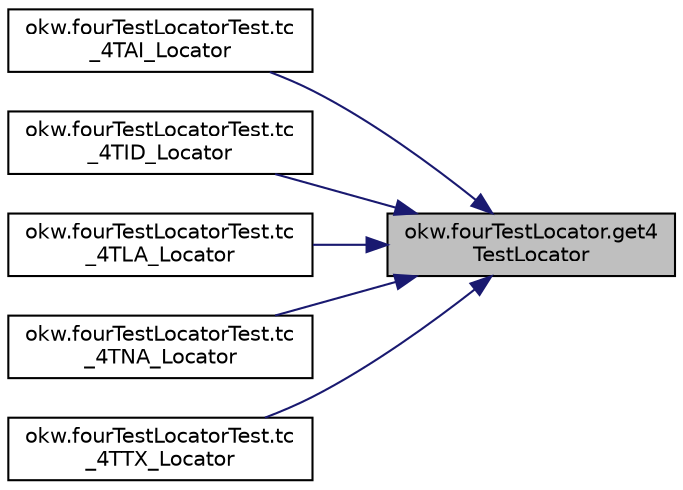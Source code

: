 digraph "okw.fourTestLocator.get4TestLocator"
{
 // INTERACTIVE_SVG=YES
 // LATEX_PDF_SIZE
  edge [fontname="Helvetica",fontsize="10",labelfontname="Helvetica",labelfontsize="10"];
  node [fontname="Helvetica",fontsize="10",shape=record];
  rankdir="RL";
  Node1 [label="okw.fourTestLocator.get4\lTestLocator",height=0.2,width=0.4,color="black", fillcolor="grey75", style="filled", fontcolor="black",tooltip="Erzeugt einen locator aus dem gegebenen Wert, wenn fspL mit \"4T!\", \"4T:\" oder \"4T?..."];
  Node1 -> Node2 [dir="back",color="midnightblue",fontsize="10",style="solid",fontname="Helvetica"];
  Node2 [label="okw.fourTestLocatorTest.tc\l_4TAI_Locator",height=0.2,width=0.4,color="black", fillcolor="white", style="filled",URL="$classokw_1_1four_test_locator_test.html#afd7e03b1716f8778532c9089a8adde93",tooltip="Suche Element mit Text und hole textfeld dazu."];
  Node1 -> Node3 [dir="back",color="midnightblue",fontsize="10",style="solid",fontname="Helvetica"];
  Node3 [label="okw.fourTestLocatorTest.tc\l_4TID_Locator",height=0.2,width=0.4,color="black", fillcolor="white", style="filled",URL="$classokw_1_1four_test_locator_test.html#aa5af217c5a471366edda056112823d41",tooltip="Suche Element mit Text und hole textfeld dazu."];
  Node1 -> Node4 [dir="back",color="midnightblue",fontsize="10",style="solid",fontname="Helvetica"];
  Node4 [label="okw.fourTestLocatorTest.tc\l_4TLA_Locator",height=0.2,width=0.4,color="black", fillcolor="white", style="filled",URL="$classokw_1_1four_test_locator_test.html#a7aeb836976c9e9891887684bb860d02c",tooltip="Suche Label mit Text und hole textfeld dazu."];
  Node1 -> Node5 [dir="back",color="midnightblue",fontsize="10",style="solid",fontname="Helvetica"];
  Node5 [label="okw.fourTestLocatorTest.tc\l_4TNA_Locator",height=0.2,width=0.4,color="black", fillcolor="white", style="filled",URL="$classokw_1_1four_test_locator_test.html#a9e5e009341d23afad7515f60c7f8bfaa",tooltip="Suche Element mit Text und hole textfeld dazu."];
  Node1 -> Node6 [dir="back",color="midnightblue",fontsize="10",style="solid",fontname="Helvetica"];
  Node6 [label="okw.fourTestLocatorTest.tc\l_4TTX_Locator",height=0.2,width=0.4,color="black", fillcolor="white", style="filled",URL="$classokw_1_1four_test_locator_test.html#a0f5af94ed36181185492a3c2a10b5b3d",tooltip="Suche Element mit Text und hole textfeld dazu."];
}
